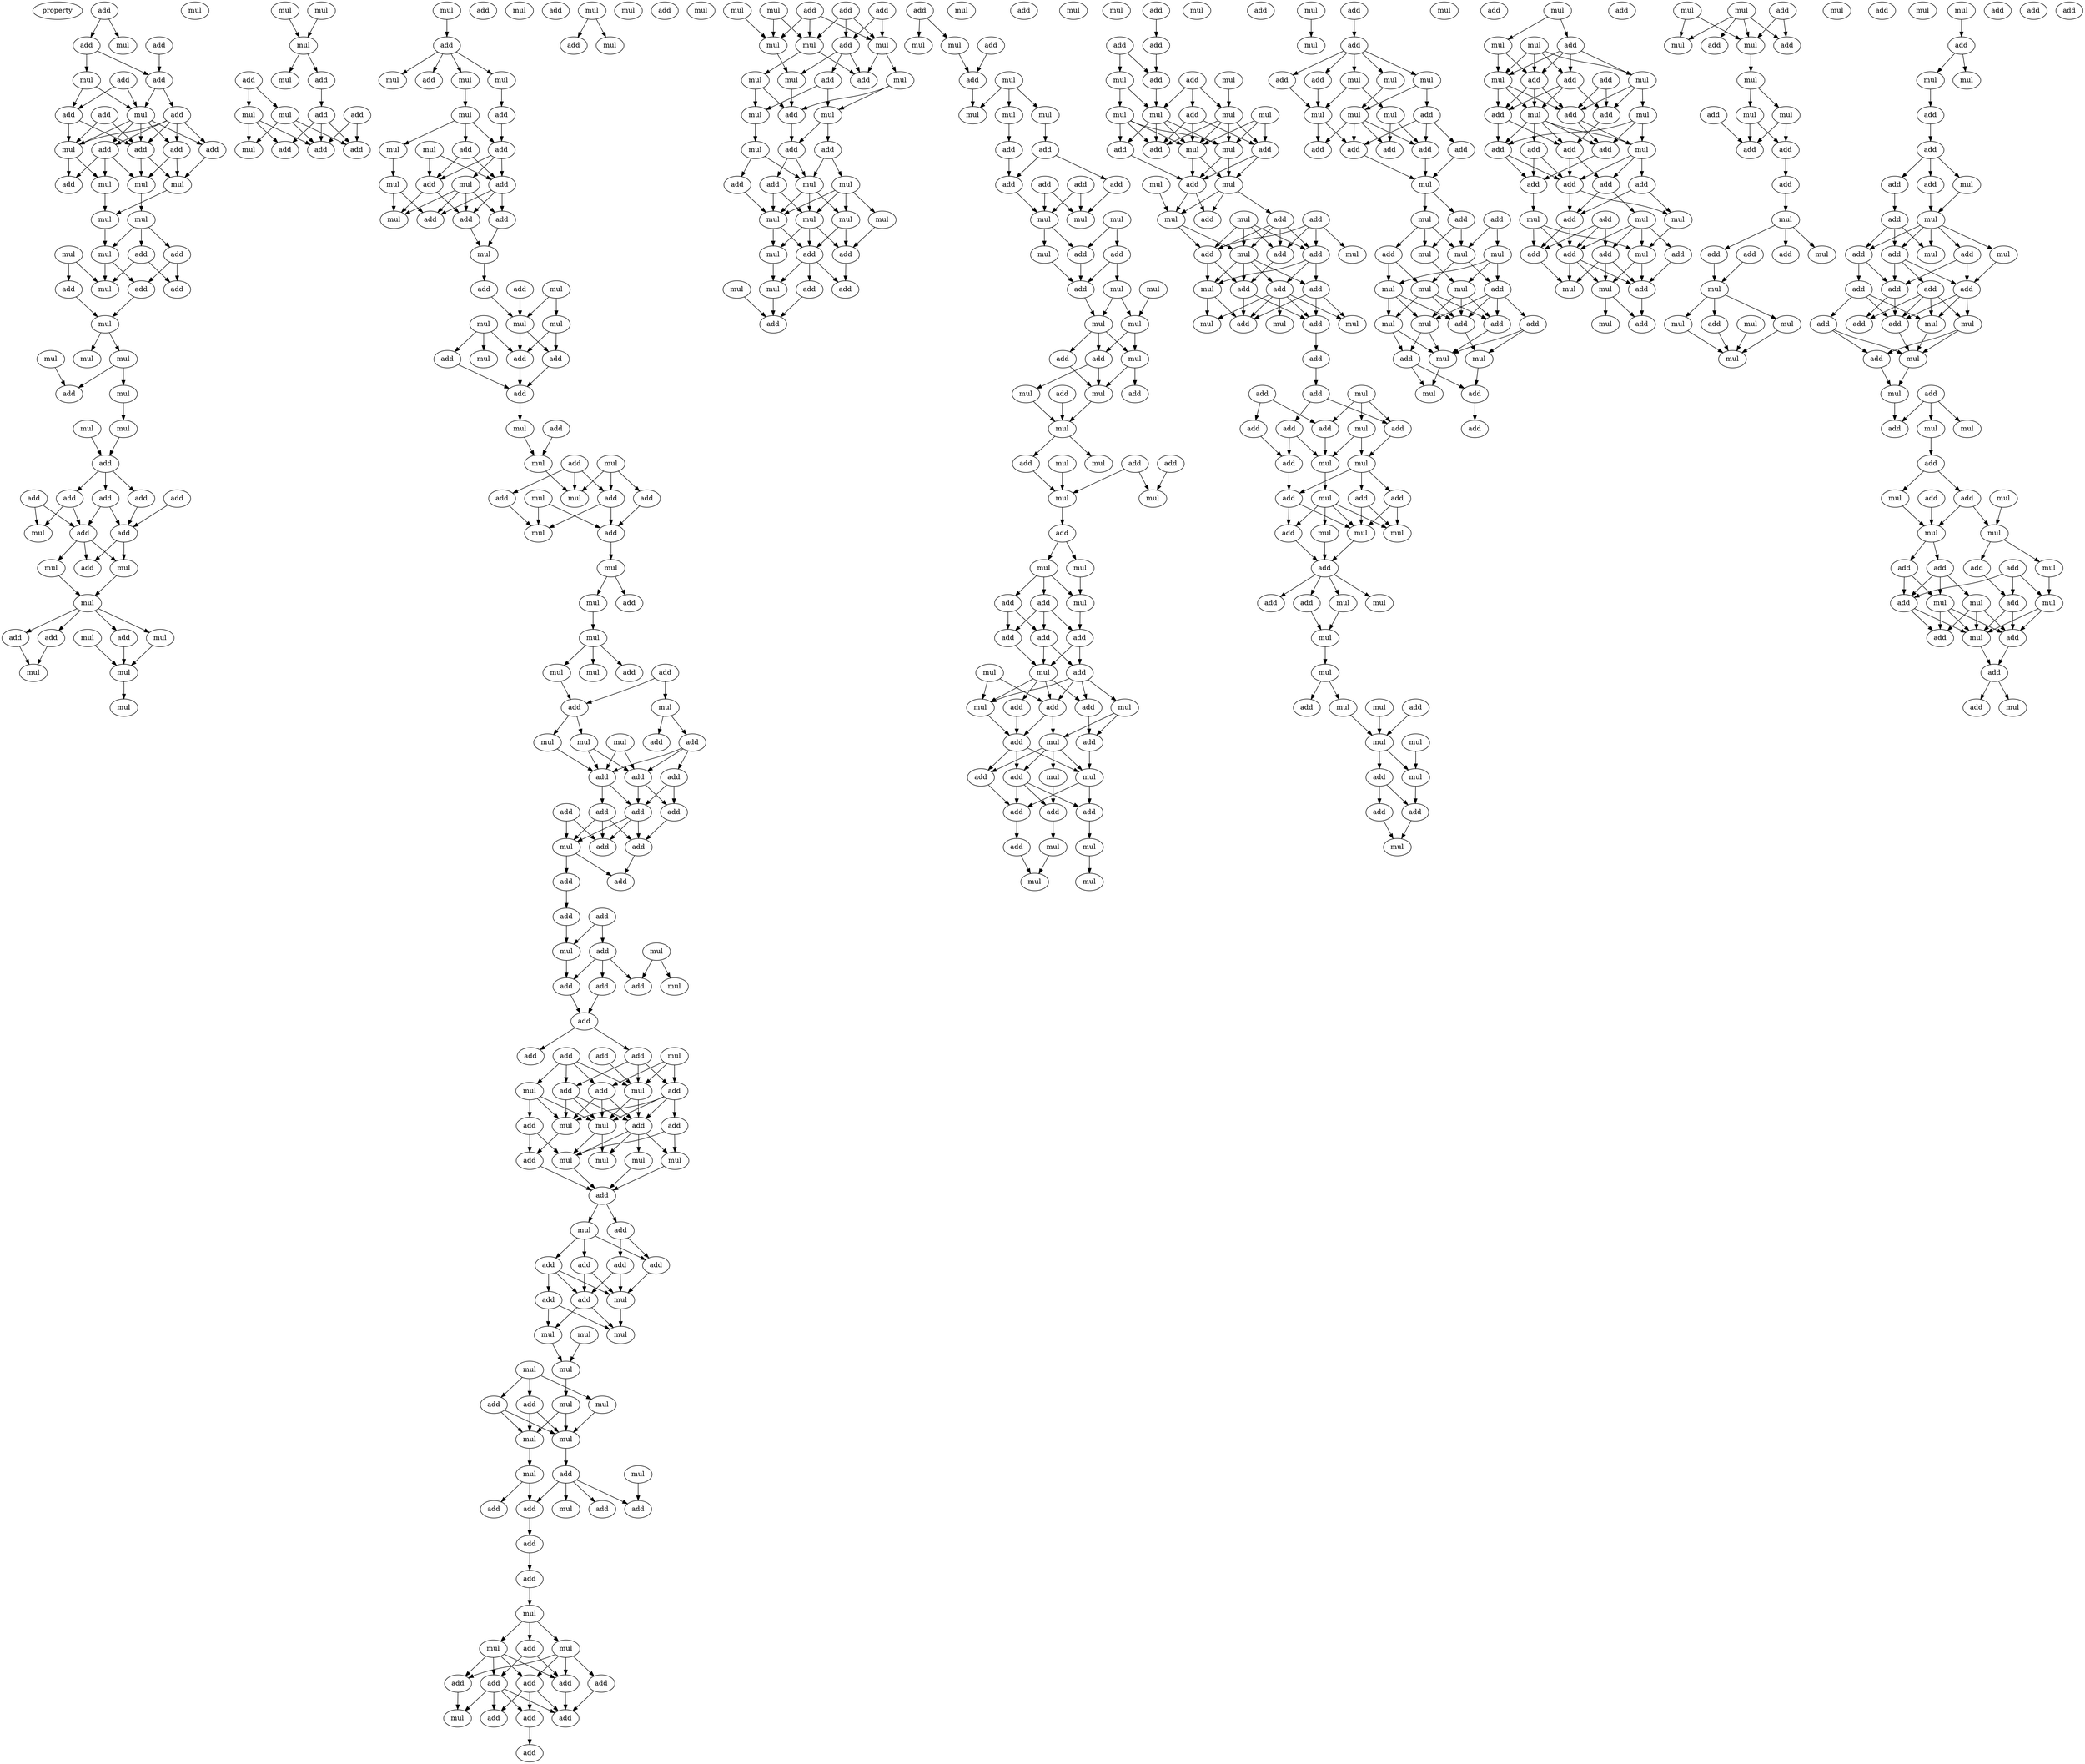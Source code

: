 digraph {
    node [fontcolor=black]
    property [mul=2,lf=1.1]
    0 [ label = add ];
    1 [ label = add ];
    2 [ label = add ];
    3 [ label = mul ];
    4 [ label = mul ];
    5 [ label = add ];
    6 [ label = add ];
    7 [ label = add ];
    8 [ label = add ];
    9 [ label = add ];
    10 [ label = mul ];
    11 [ label = mul ];
    12 [ label = add ];
    13 [ label = add ];
    14 [ label = add ];
    15 [ label = add ];
    16 [ label = mul ];
    17 [ label = add ];
    18 [ label = mul ];
    19 [ label = mul ];
    20 [ label = mul ];
    21 [ label = mul ];
    22 [ label = add ];
    23 [ label = add ];
    24 [ label = mul ];
    25 [ label = mul ];
    26 [ label = mul ];
    27 [ label = add ];
    28 [ label = add ];
    29 [ label = add ];
    30 [ label = mul ];
    31 [ label = mul ];
    32 [ label = mul ];
    33 [ label = mul ];
    34 [ label = add ];
    35 [ label = mul ];
    36 [ label = mul ];
    37 [ label = mul ];
    38 [ label = add ];
    39 [ label = add ];
    40 [ label = add ];
    41 [ label = add ];
    42 [ label = add ];
    43 [ label = add ];
    44 [ label = add ];
    45 [ label = mul ];
    46 [ label = add ];
    47 [ label = add ];
    48 [ label = mul ];
    49 [ label = mul ];
    50 [ label = mul ];
    51 [ label = add ];
    52 [ label = mul ];
    53 [ label = mul ];
    54 [ label = add ];
    55 [ label = add ];
    56 [ label = mul ];
    57 [ label = mul ];
    58 [ label = mul ];
    59 [ label = mul ];
    60 [ label = mul ];
    61 [ label = mul ];
    62 [ label = mul ];
    63 [ label = add ];
    64 [ label = add ];
    65 [ label = mul ];
    66 [ label = mul ];
    67 [ label = add ];
    68 [ label = mul ];
    69 [ label = add ];
    70 [ label = add ];
    71 [ label = mul ];
    72 [ label = add ];
    73 [ label = add ];
    74 [ label = mul ];
    75 [ label = add ];
    76 [ label = mul ];
    77 [ label = add ];
    78 [ label = mul ];
    79 [ label = mul ];
    80 [ label = mul ];
    81 [ label = add ];
    82 [ label = add ];
    83 [ label = mul ];
    84 [ label = add ];
    85 [ label = mul ];
    86 [ label = add ];
    87 [ label = add ];
    88 [ label = mul ];
    89 [ label = add ];
    90 [ label = mul ];
    91 [ label = add ];
    92 [ label = mul ];
    93 [ label = add ];
    94 [ label = add ];
    95 [ label = mul ];
    96 [ label = mul ];
    97 [ label = mul ];
    98 [ label = add ];
    99 [ label = add ];
    100 [ label = mul ];
    101 [ label = mul ];
    102 [ label = mul ];
    103 [ label = add ];
    104 [ label = add ];
    105 [ label = add ];
    106 [ label = mul ];
    107 [ label = add ];
    108 [ label = add ];
    109 [ label = add ];
    110 [ label = mul ];
    111 [ label = mul ];
    112 [ label = add ];
    113 [ label = mul ];
    114 [ label = mul ];
    115 [ label = add ];
    116 [ label = add ];
    117 [ label = add ];
    118 [ label = mul ];
    119 [ label = add ];
    120 [ label = mul ];
    121 [ label = mul ];
    122 [ label = mul ];
    123 [ label = mul ];
    124 [ label = add ];
    125 [ label = add ];
    126 [ label = mul ];
    127 [ label = mul ];
    128 [ label = mul ];
    129 [ label = mul ];
    130 [ label = add ];
    131 [ label = add ];
    132 [ label = add ];
    133 [ label = mul ];
    134 [ label = add ];
    135 [ label = mul ];
    136 [ label = add ];
    137 [ label = mul ];
    138 [ label = mul ];
    139 [ label = add ];
    140 [ label = add ];
    141 [ label = add ];
    142 [ label = add ];
    143 [ label = add ];
    144 [ label = add ];
    145 [ label = add ];
    146 [ label = mul ];
    147 [ label = add ];
    148 [ label = add ];
    149 [ label = add ];
    150 [ label = mul ];
    151 [ label = add ];
    152 [ label = add ];
    153 [ label = add ];
    154 [ label = add ];
    155 [ label = mul ];
    156 [ label = mul ];
    157 [ label = add ];
    158 [ label = add ];
    159 [ label = add ];
    160 [ label = add ];
    161 [ label = mul ];
    162 [ label = add ];
    163 [ label = mul ];
    164 [ label = add ];
    165 [ label = add ];
    166 [ label = add ];
    167 [ label = add ];
    168 [ label = mul ];
    169 [ label = add ];
    170 [ label = mul ];
    171 [ label = add ];
    172 [ label = add ];
    173 [ label = add ];
    174 [ label = add ];
    175 [ label = add ];
    176 [ label = mul ];
    177 [ label = mul ];
    178 [ label = mul ];
    179 [ label = mul ];
    180 [ label = add ];
    181 [ label = mul ];
    182 [ label = mul ];
    183 [ label = add ];
    184 [ label = mul ];
    185 [ label = add ];
    186 [ label = add ];
    187 [ label = add ];
    188 [ label = add ];
    189 [ label = add ];
    190 [ label = mul ];
    191 [ label = add ];
    192 [ label = add ];
    193 [ label = mul ];
    194 [ label = mul ];
    195 [ label = mul ];
    196 [ label = mul ];
    197 [ label = mul ];
    198 [ label = mul ];
    199 [ label = mul ];
    200 [ label = add ];
    201 [ label = add ];
    202 [ label = mul ];
    203 [ label = mul ];
    204 [ label = add ];
    205 [ label = mul ];
    206 [ label = mul ];
    207 [ label = add ];
    208 [ label = add ];
    209 [ label = add ];
    210 [ label = add ];
    211 [ label = mul ];
    212 [ label = add ];
    213 [ label = add ];
    214 [ label = mul ];
    215 [ label = mul ];
    216 [ label = mul ];
    217 [ label = add ];
    218 [ label = add ];
    219 [ label = add ];
    220 [ label = add ];
    221 [ label = add ];
    222 [ label = add ];
    223 [ label = add ];
    224 [ label = add ];
    225 [ label = mul ];
    226 [ label = add ];
    227 [ label = add ];
    228 [ label = mul ];
    229 [ label = mul ];
    230 [ label = add ];
    231 [ label = mul ];
    232 [ label = add ];
    233 [ label = add ];
    234 [ label = mul ];
    235 [ label = mul ];
    236 [ label = mul ];
    237 [ label = add ];
    238 [ label = mul ];
    239 [ label = mul ];
    240 [ label = add ];
    241 [ label = mul ];
    242 [ label = add ];
    243 [ label = mul ];
    244 [ label = add ];
    245 [ label = mul ];
    246 [ label = mul ];
    247 [ label = add ];
    248 [ label = add ];
    249 [ label = add ];
    250 [ label = mul ];
    251 [ label = add ];
    252 [ label = mul ];
    253 [ label = mul ];
    254 [ label = mul ];
    255 [ label = mul ];
    256 [ label = mul ];
    257 [ label = mul ];
    258 [ label = add ];
    259 [ label = add ];
    260 [ label = add ];
    261 [ label = mul ];
    262 [ label = add ];
    263 [ label = mul ];
    264 [ label = add ];
    265 [ label = add ];
    266 [ label = mul ];
    267 [ label = add ];
    268 [ label = mul ];
    269 [ label = add ];
    270 [ label = mul ];
    271 [ label = mul ];
    272 [ label = mul ];
    273 [ label = mul ];
    274 [ label = add ];
    275 [ label = add ];
    276 [ label = add ];
    277 [ label = add ];
    278 [ label = add ];
    279 [ label = add ];
    280 [ label = mul ];
    281 [ label = mul ];
    282 [ label = mul ];
    283 [ label = mul ];
    284 [ label = mul ];
    285 [ label = add ];
    286 [ label = add ];
    287 [ label = mul ];
    288 [ label = add ];
    289 [ label = mul ];
    290 [ label = mul ];
    291 [ label = mul ];
    292 [ label = add ];
    293 [ label = add ];
    294 [ label = mul ];
    295 [ label = add ];
    296 [ label = mul ];
    297 [ label = add ];
    298 [ label = mul ];
    299 [ label = mul ];
    300 [ label = add ];
    301 [ label = mul ];
    302 [ label = add ];
    303 [ label = add ];
    304 [ label = mul ];
    305 [ label = mul ];
    306 [ label = mul ];
    307 [ label = add ];
    308 [ label = mul ];
    309 [ label = add ];
    310 [ label = mul ];
    311 [ label = add ];
    312 [ label = mul ];
    313 [ label = add ];
    314 [ label = add ];
    315 [ label = add ];
    316 [ label = add ];
    317 [ label = mul ];
    318 [ label = mul ];
    319 [ label = add ];
    320 [ label = add ];
    321 [ label = add ];
    322 [ label = add ];
    323 [ label = mul ];
    324 [ label = mul ];
    325 [ label = add ];
    326 [ label = mul ];
    327 [ label = add ];
    328 [ label = add ];
    329 [ label = mul ];
    330 [ label = add ];
    331 [ label = mul ];
    332 [ label = add ];
    333 [ label = add ];
    334 [ label = add ];
    335 [ label = add ];
    336 [ label = mul ];
    337 [ label = mul ];
    338 [ label = mul ];
    339 [ label = mul ];
    340 [ label = mul ];
    341 [ label = mul ];
    342 [ label = add ];
    343 [ label = mul ];
    344 [ label = add ];
    345 [ label = add ];
    346 [ label = mul ];
    347 [ label = add ];
    348 [ label = mul ];
    349 [ label = add ];
    350 [ label = mul ];
    351 [ label = mul ];
    352 [ label = mul ];
    353 [ label = mul ];
    354 [ label = add ];
    355 [ label = add ];
    356 [ label = add ];
    357 [ label = mul ];
    358 [ label = mul ];
    359 [ label = add ];
    360 [ label = mul ];
    361 [ label = mul ];
    362 [ label = add ];
    363 [ label = add ];
    364 [ label = add ];
    365 [ label = mul ];
    366 [ label = add ];
    367 [ label = mul ];
    368 [ label = add ];
    369 [ label = mul ];
    370 [ label = mul ];
    371 [ label = add ];
    372 [ label = add ];
    373 [ label = mul ];
    374 [ label = add ];
    375 [ label = add ];
    376 [ label = add ];
    377 [ label = mul ];
    378 [ label = mul ];
    379 [ label = mul ];
    380 [ label = add ];
    381 [ label = add ];
    382 [ label = add ];
    383 [ label = mul ];
    384 [ label = add ];
    385 [ label = add ];
    386 [ label = add ];
    387 [ label = mul ];
    388 [ label = add ];
    389 [ label = add ];
    390 [ label = add ];
    391 [ label = mul ];
    392 [ label = add ];
    393 [ label = mul ];
    394 [ label = add ];
    395 [ label = mul ];
    396 [ label = add ];
    397 [ label = add ];
    398 [ label = mul ];
    399 [ label = add ];
    400 [ label = mul ];
    401 [ label = mul ];
    402 [ label = add ];
    403 [ label = add ];
    404 [ label = add ];
    405 [ label = mul ];
    406 [ label = mul ];
    407 [ label = add ];
    408 [ label = mul ];
    409 [ label = mul ];
    410 [ label = mul ];
    411 [ label = add ];
    412 [ label = add ];
    413 [ label = mul ];
    414 [ label = mul ];
    415 [ label = mul ];
    416 [ label = add ];
    417 [ label = mul ];
    418 [ label = add ];
    419 [ label = add ];
    420 [ label = mul ];
    421 [ label = mul ];
    422 [ label = add ];
    423 [ label = mul ];
    424 [ label = add ];
    425 [ label = mul ];
    426 [ label = add ];
    427 [ label = mul ];
    428 [ label = mul ];
    429 [ label = add ];
    430 [ label = add ];
    431 [ label = mul ];
    432 [ label = add ];
    433 [ label = mul ];
    434 [ label = mul ];
    435 [ label = mul ];
    436 [ label = add ];
    437 [ label = add ];
    438 [ label = add ];
    439 [ label = add ];
    440 [ label = add ];
    441 [ label = mul ];
    442 [ label = mul ];
    443 [ label = add ];
    444 [ label = add ];
    445 [ label = mul ];
    446 [ label = mul ];
    447 [ label = add ];
    448 [ label = mul ];
    449 [ label = add ];
    450 [ label = mul ];
    451 [ label = mul ];
    452 [ label = mul ];
    453 [ label = mul ];
    454 [ label = add ];
    455 [ label = add ];
    456 [ label = add ];
    457 [ label = mul ];
    458 [ label = mul ];
    459 [ label = add ];
    460 [ label = mul ];
    461 [ label = add ];
    462 [ label = mul ];
    463 [ label = add ];
    464 [ label = mul ];
    465 [ label = add ];
    466 [ label = mul ];
    467 [ label = mul ];
    468 [ label = add ];
    469 [ label = mul ];
    470 [ label = add ];
    471 [ label = mul ];
    472 [ label = add ];
    473 [ label = add ];
    474 [ label = mul ];
    475 [ label = mul ];
    476 [ label = add ];
    477 [ label = add ];
    478 [ label = add ];
    479 [ label = add ];
    480 [ label = add ];
    481 [ label = mul ];
    482 [ label = add ];
    483 [ label = add ];
    484 [ label = add ];
    485 [ label = add ];
    486 [ label = add ];
    487 [ label = mul ];
    488 [ label = add ];
    489 [ label = mul ];
    490 [ label = add ];
    491 [ label = mul ];
    492 [ label = mul ];
    493 [ label = add ];
    494 [ label = add ];
    495 [ label = add ];
    496 [ label = add ];
    497 [ label = add ];
    498 [ label = mul ];
    499 [ label = mul ];
    500 [ label = mul ];
    501 [ label = add ];
    502 [ label = add ];
    503 [ label = mul ];
    504 [ label = mul ];
    505 [ label = add ];
    506 [ label = add ];
    507 [ label = mul ];
    508 [ label = mul ];
    509 [ label = add ];
    510 [ label = mul ];
    511 [ label = add ];
    512 [ label = mul ];
    513 [ label = mul ];
    514 [ label = mul ];
    515 [ label = add ];
    516 [ label = add ];
    517 [ label = add ];
    518 [ label = mul ];
    519 [ label = add ];
    520 [ label = add ];
    521 [ label = add ];
    522 [ label = add ];
    523 [ label = mul ];
    524 [ label = mul ];
    525 [ label = mul ];
    526 [ label = add ];
    527 [ label = mul ];
    528 [ label = mul ];
    529 [ label = mul ];
    530 [ label = mul ];
    531 [ label = mul ];
    532 [ label = add ];
    533 [ label = add ];
    534 [ label = mul ];
    535 [ label = mul ];
    536 [ label = add ];
    537 [ label = add ];
    538 [ label = add ];
    539 [ label = mul ];
    540 [ label = add ];
    541 [ label = add ];
    542 [ label = add ];
    543 [ label = mul ];
    544 [ label = add ];
    545 [ label = mul ];
    546 [ label = add ];
    547 [ label = add ];
    548 [ label = mul ];
    549 [ label = add ];
    550 [ label = add ];
    551 [ label = add ];
    552 [ label = add ];
    553 [ label = add ];
    554 [ label = add ];
    555 [ label = mul ];
    556 [ label = add ];
    557 [ label = mul ];
    558 [ label = mul ];
    559 [ label = add ];
    560 [ label = add ];
    561 [ label = mul ];
    562 [ label = mul ];
    563 [ label = mul ];
    564 [ label = add ];
    565 [ label = add ];
    566 [ label = mul ];
    567 [ label = mul ];
    568 [ label = add ];
    569 [ label = add ];
    570 [ label = add ];
    571 [ label = mul ];
    572 [ label = mul ];
    573 [ label = add ];
    574 [ label = mul ];
    575 [ label = add ];
    576 [ label = add ];
    577 [ label = add ];
    578 [ label = mul ];
    579 [ label = add ];
    580 [ label = mul ];
    581 [ label = add ];
    582 [ label = mul ];
    583 [ label = add ];
    584 [ label = mul ];
    585 [ label = add ];
    586 [ label = add ];
    587 [ label = add ];
    588 [ label = mul ];
    0 -> 1 [ name = 0 ];
    0 -> 3 [ name = 1 ];
    1 -> 4 [ name = 2 ];
    1 -> 5 [ name = 3 ];
    2 -> 5 [ name = 4 ];
    4 -> 7 [ name = 5 ];
    4 -> 10 [ name = 6 ];
    5 -> 9 [ name = 7 ];
    5 -> 10 [ name = 8 ];
    6 -> 7 [ name = 9 ];
    6 -> 10 [ name = 10 ];
    7 -> 11 [ name = 11 ];
    7 -> 14 [ name = 12 ];
    8 -> 11 [ name = 13 ];
    8 -> 14 [ name = 14 ];
    9 -> 11 [ name = 15 ];
    9 -> 12 [ name = 16 ];
    9 -> 13 [ name = 17 ];
    9 -> 14 [ name = 18 ];
    9 -> 15 [ name = 19 ];
    10 -> 11 [ name = 20 ];
    10 -> 12 [ name = 21 ];
    10 -> 13 [ name = 22 ];
    10 -> 14 [ name = 23 ];
    10 -> 15 [ name = 24 ];
    11 -> 16 [ name = 25 ];
    11 -> 17 [ name = 26 ];
    12 -> 18 [ name = 27 ];
    12 -> 19 [ name = 28 ];
    13 -> 16 [ name = 29 ];
    13 -> 17 [ name = 30 ];
    13 -> 18 [ name = 31 ];
    14 -> 18 [ name = 32 ];
    14 -> 19 [ name = 33 ];
    15 -> 19 [ name = 34 ];
    16 -> 21 [ name = 35 ];
    18 -> 20 [ name = 36 ];
    19 -> 21 [ name = 37 ];
    20 -> 22 [ name = 38 ];
    20 -> 23 [ name = 39 ];
    20 -> 24 [ name = 40 ];
    21 -> 24 [ name = 41 ];
    22 -> 28 [ name = 42 ];
    22 -> 29 [ name = 43 ];
    23 -> 26 [ name = 44 ];
    23 -> 29 [ name = 45 ];
    24 -> 26 [ name = 46 ];
    24 -> 28 [ name = 47 ];
    25 -> 26 [ name = 48 ];
    25 -> 27 [ name = 49 ];
    27 -> 30 [ name = 50 ];
    28 -> 30 [ name = 51 ];
    30 -> 31 [ name = 52 ];
    30 -> 32 [ name = 53 ];
    31 -> 34 [ name = 54 ];
    31 -> 35 [ name = 55 ];
    33 -> 34 [ name = 56 ];
    35 -> 37 [ name = 57 ];
    36 -> 38 [ name = 58 ];
    37 -> 38 [ name = 59 ];
    38 -> 39 [ name = 60 ];
    38 -> 40 [ name = 61 ];
    38 -> 42 [ name = 62 ];
    39 -> 44 [ name = 63 ];
    39 -> 46 [ name = 64 ];
    40 -> 44 [ name = 65 ];
    40 -> 45 [ name = 66 ];
    41 -> 46 [ name = 67 ];
    42 -> 46 [ name = 68 ];
    43 -> 44 [ name = 69 ];
    43 -> 45 [ name = 70 ];
    44 -> 47 [ name = 71 ];
    44 -> 48 [ name = 72 ];
    44 -> 49 [ name = 73 ];
    46 -> 47 [ name = 74 ];
    46 -> 48 [ name = 75 ];
    48 -> 50 [ name = 76 ];
    49 -> 50 [ name = 77 ];
    50 -> 51 [ name = 78 ];
    50 -> 52 [ name = 79 ];
    50 -> 54 [ name = 80 ];
    50 -> 55 [ name = 81 ];
    51 -> 56 [ name = 82 ];
    52 -> 57 [ name = 83 ];
    53 -> 57 [ name = 84 ];
    54 -> 57 [ name = 85 ];
    55 -> 56 [ name = 86 ];
    57 -> 59 [ name = 87 ];
    60 -> 62 [ name = 88 ];
    61 -> 62 [ name = 89 ];
    62 -> 64 [ name = 90 ];
    62 -> 65 [ name = 91 ];
    63 -> 66 [ name = 92 ];
    63 -> 68 [ name = 93 ];
    64 -> 69 [ name = 94 ];
    66 -> 70 [ name = 95 ];
    66 -> 71 [ name = 96 ];
    66 -> 73 [ name = 97 ];
    67 -> 70 [ name = 98 ];
    67 -> 73 [ name = 99 ];
    68 -> 71 [ name = 100 ];
    68 -> 72 [ name = 101 ];
    68 -> 73 [ name = 102 ];
    69 -> 70 [ name = 103 ];
    69 -> 72 [ name = 104 ];
    69 -> 73 [ name = 105 ];
    74 -> 75 [ name = 106 ];
    75 -> 76 [ name = 107 ];
    75 -> 77 [ name = 108 ];
    75 -> 78 [ name = 109 ];
    75 -> 79 [ name = 110 ];
    78 -> 80 [ name = 111 ];
    79 -> 81 [ name = 112 ];
    80 -> 84 [ name = 113 ];
    80 -> 85 [ name = 114 ];
    80 -> 86 [ name = 115 ];
    81 -> 86 [ name = 116 ];
    83 -> 87 [ name = 117 ];
    83 -> 89 [ name = 118 ];
    84 -> 87 [ name = 119 ];
    84 -> 89 [ name = 120 ];
    85 -> 88 [ name = 121 ];
    86 -> 87 [ name = 122 ];
    86 -> 89 [ name = 123 ];
    86 -> 90 [ name = 124 ];
    87 -> 91 [ name = 125 ];
    87 -> 92 [ name = 126 ];
    88 -> 92 [ name = 127 ];
    88 -> 93 [ name = 128 ];
    89 -> 91 [ name = 129 ];
    89 -> 93 [ name = 130 ];
    89 -> 94 [ name = 131 ];
    90 -> 91 [ name = 132 ];
    90 -> 92 [ name = 133 ];
    90 -> 93 [ name = 134 ];
    90 -> 94 [ name = 135 ];
    91 -> 96 [ name = 136 ];
    94 -> 96 [ name = 137 ];
    96 -> 99 [ name = 138 ];
    97 -> 100 [ name = 139 ];
    97 -> 102 [ name = 140 ];
    98 -> 100 [ name = 141 ];
    99 -> 100 [ name = 142 ];
    100 -> 103 [ name = 143 ];
    100 -> 105 [ name = 144 ];
    101 -> 105 [ name = 145 ];
    101 -> 106 [ name = 146 ];
    101 -> 107 [ name = 147 ];
    102 -> 103 [ name = 148 ];
    102 -> 105 [ name = 149 ];
    103 -> 108 [ name = 150 ];
    105 -> 108 [ name = 151 ];
    107 -> 108 [ name = 152 ];
    108 -> 110 [ name = 153 ];
    109 -> 111 [ name = 154 ];
    110 -> 111 [ name = 155 ];
    111 -> 118 [ name = 156 ];
    112 -> 115 [ name = 157 ];
    112 -> 117 [ name = 158 ];
    112 -> 118 [ name = 159 ];
    113 -> 115 [ name = 160 ];
    113 -> 116 [ name = 161 ];
    113 -> 118 [ name = 162 ];
    114 -> 119 [ name = 163 ];
    114 -> 120 [ name = 164 ];
    115 -> 119 [ name = 165 ];
    115 -> 120 [ name = 166 ];
    116 -> 119 [ name = 167 ];
    117 -> 120 [ name = 168 ];
    119 -> 122 [ name = 169 ];
    121 -> 125 [ name = 170 ];
    121 -> 126 [ name = 171 ];
    122 -> 123 [ name = 172 ];
    122 -> 124 [ name = 173 ];
    123 -> 127 [ name = 174 ];
    127 -> 128 [ name = 175 ];
    127 -> 129 [ name = 176 ];
    127 -> 130 [ name = 177 ];
    128 -> 132 [ name = 178 ];
    131 -> 132 [ name = 179 ];
    131 -> 133 [ name = 180 ];
    132 -> 135 [ name = 181 ];
    132 -> 138 [ name = 182 ];
    133 -> 134 [ name = 183 ];
    133 -> 136 [ name = 184 ];
    135 -> 139 [ name = 185 ];
    136 -> 139 [ name = 186 ];
    136 -> 140 [ name = 187 ];
    136 -> 141 [ name = 188 ];
    137 -> 139 [ name = 189 ];
    137 -> 141 [ name = 190 ];
    138 -> 139 [ name = 191 ];
    138 -> 141 [ name = 192 ];
    139 -> 142 [ name = 193 ];
    139 -> 143 [ name = 194 ];
    140 -> 143 [ name = 195 ];
    140 -> 145 [ name = 196 ];
    141 -> 143 [ name = 197 ];
    141 -> 145 [ name = 198 ];
    142 -> 146 [ name = 199 ];
    142 -> 147 [ name = 200 ];
    142 -> 148 [ name = 201 ];
    143 -> 146 [ name = 202 ];
    143 -> 147 [ name = 203 ];
    143 -> 148 [ name = 204 ];
    144 -> 146 [ name = 205 ];
    144 -> 148 [ name = 206 ];
    145 -> 147 [ name = 207 ];
    146 -> 149 [ name = 208 ];
    146 -> 151 [ name = 209 ];
    147 -> 151 [ name = 210 ];
    149 -> 152 [ name = 211 ];
    152 -> 155 [ name = 212 ];
    153 -> 154 [ name = 213 ];
    153 -> 155 [ name = 214 ];
    154 -> 158 [ name = 215 ];
    154 -> 159 [ name = 216 ];
    154 -> 160 [ name = 217 ];
    155 -> 160 [ name = 218 ];
    156 -> 159 [ name = 219 ];
    156 -> 161 [ name = 220 ];
    158 -> 162 [ name = 221 ];
    160 -> 162 [ name = 222 ];
    162 -> 165 [ name = 223 ];
    162 -> 166 [ name = 224 ];
    163 -> 168 [ name = 225 ];
    163 -> 169 [ name = 226 ];
    163 -> 171 [ name = 227 ];
    164 -> 168 [ name = 228 ];
    164 -> 170 [ name = 229 ];
    164 -> 171 [ name = 230 ];
    164 -> 172 [ name = 231 ];
    165 -> 168 [ name = 232 ];
    165 -> 169 [ name = 233 ];
    165 -> 172 [ name = 234 ];
    167 -> 168 [ name = 235 ];
    168 -> 175 [ name = 236 ];
    168 -> 176 [ name = 237 ];
    169 -> 174 [ name = 238 ];
    169 -> 175 [ name = 239 ];
    169 -> 176 [ name = 240 ];
    169 -> 177 [ name = 241 ];
    170 -> 173 [ name = 242 ];
    170 -> 176 [ name = 243 ];
    170 -> 177 [ name = 244 ];
    171 -> 175 [ name = 245 ];
    171 -> 176 [ name = 246 ];
    171 -> 177 [ name = 247 ];
    172 -> 175 [ name = 248 ];
    172 -> 176 [ name = 249 ];
    172 -> 177 [ name = 250 ];
    173 -> 180 [ name = 251 ];
    173 -> 182 [ name = 252 ];
    174 -> 179 [ name = 253 ];
    174 -> 182 [ name = 254 ];
    175 -> 178 [ name = 255 ];
    175 -> 179 [ name = 256 ];
    175 -> 181 [ name = 257 ];
    175 -> 182 [ name = 258 ];
    176 -> 178 [ name = 259 ];
    176 -> 182 [ name = 260 ];
    177 -> 180 [ name = 261 ];
    179 -> 183 [ name = 262 ];
    180 -> 183 [ name = 263 ];
    181 -> 183 [ name = 264 ];
    182 -> 183 [ name = 265 ];
    183 -> 184 [ name = 266 ];
    183 -> 185 [ name = 267 ];
    184 -> 187 [ name = 268 ];
    184 -> 188 [ name = 269 ];
    184 -> 189 [ name = 270 ];
    185 -> 186 [ name = 271 ];
    185 -> 187 [ name = 272 ];
    186 -> 190 [ name = 273 ];
    186 -> 192 [ name = 274 ];
    187 -> 190 [ name = 275 ];
    188 -> 190 [ name = 276 ];
    188 -> 191 [ name = 277 ];
    188 -> 192 [ name = 278 ];
    189 -> 190 [ name = 279 ];
    189 -> 192 [ name = 280 ];
    190 -> 193 [ name = 281 ];
    191 -> 193 [ name = 282 ];
    191 -> 194 [ name = 283 ];
    192 -> 193 [ name = 284 ];
    192 -> 194 [ name = 285 ];
    194 -> 197 [ name = 286 ];
    195 -> 197 [ name = 287 ];
    196 -> 198 [ name = 288 ];
    196 -> 200 [ name = 289 ];
    196 -> 201 [ name = 290 ];
    197 -> 199 [ name = 291 ];
    198 -> 203 [ name = 292 ];
    199 -> 202 [ name = 293 ];
    199 -> 203 [ name = 294 ];
    200 -> 202 [ name = 295 ];
    200 -> 203 [ name = 296 ];
    201 -> 202 [ name = 297 ];
    201 -> 203 [ name = 298 ];
    202 -> 206 [ name = 299 ];
    203 -> 204 [ name = 300 ];
    204 -> 208 [ name = 301 ];
    204 -> 209 [ name = 302 ];
    204 -> 210 [ name = 303 ];
    204 -> 211 [ name = 304 ];
    205 -> 210 [ name = 305 ];
    206 -> 207 [ name = 306 ];
    206 -> 209 [ name = 307 ];
    209 -> 212 [ name = 308 ];
    212 -> 213 [ name = 309 ];
    213 -> 214 [ name = 310 ];
    214 -> 215 [ name = 311 ];
    214 -> 216 [ name = 312 ];
    214 -> 217 [ name = 313 ];
    215 -> 218 [ name = 314 ];
    215 -> 219 [ name = 315 ];
    215 -> 220 [ name = 316 ];
    215 -> 221 [ name = 317 ];
    216 -> 218 [ name = 318 ];
    216 -> 219 [ name = 319 ];
    216 -> 220 [ name = 320 ];
    216 -> 222 [ name = 321 ];
    217 -> 220 [ name = 322 ];
    217 -> 221 [ name = 323 ];
    218 -> 225 [ name = 324 ];
    219 -> 223 [ name = 325 ];
    219 -> 224 [ name = 326 ];
    219 -> 226 [ name = 327 ];
    220 -> 226 [ name = 328 ];
    221 -> 223 [ name = 329 ];
    221 -> 224 [ name = 330 ];
    221 -> 225 [ name = 331 ];
    221 -> 226 [ name = 332 ];
    222 -> 226 [ name = 333 ];
    223 -> 227 [ name = 334 ];
    229 -> 234 [ name = 335 ];
    229 -> 236 [ name = 336 ];
    230 -> 234 [ name = 337 ];
    230 -> 235 [ name = 338 ];
    230 -> 236 [ name = 339 ];
    231 -> 234 [ name = 340 ];
    232 -> 235 [ name = 341 ];
    232 -> 237 [ name = 342 ];
    233 -> 235 [ name = 343 ];
    233 -> 236 [ name = 344 ];
    233 -> 237 [ name = 345 ];
    234 -> 239 [ name = 346 ];
    235 -> 241 [ name = 347 ];
    235 -> 242 [ name = 348 ];
    236 -> 238 [ name = 349 ];
    236 -> 242 [ name = 350 ];
    237 -> 239 [ name = 351 ];
    237 -> 240 [ name = 352 ];
    237 -> 242 [ name = 353 ];
    238 -> 244 [ name = 354 ];
    238 -> 245 [ name = 355 ];
    239 -> 244 [ name = 356 ];
    240 -> 243 [ name = 357 ];
    240 -> 245 [ name = 358 ];
    241 -> 243 [ name = 359 ];
    241 -> 244 [ name = 360 ];
    243 -> 247 [ name = 361 ];
    243 -> 248 [ name = 362 ];
    244 -> 248 [ name = 363 ];
    245 -> 246 [ name = 364 ];
    246 -> 249 [ name = 365 ];
    246 -> 250 [ name = 366 ];
    247 -> 250 [ name = 367 ];
    247 -> 252 [ name = 368 ];
    248 -> 250 [ name = 369 ];
    248 -> 251 [ name = 370 ];
    249 -> 253 [ name = 371 ];
    250 -> 253 [ name = 372 ];
    250 -> 254 [ name = 373 ];
    250 -> 256 [ name = 374 ];
    251 -> 253 [ name = 375 ];
    251 -> 254 [ name = 376 ];
    252 -> 253 [ name = 377 ];
    252 -> 254 [ name = 378 ];
    252 -> 255 [ name = 379 ];
    252 -> 256 [ name = 380 ];
    253 -> 257 [ name = 381 ];
    253 -> 259 [ name = 382 ];
    254 -> 257 [ name = 383 ];
    254 -> 258 [ name = 384 ];
    254 -> 259 [ name = 385 ];
    255 -> 258 [ name = 386 ];
    256 -> 258 [ name = 387 ];
    256 -> 259 [ name = 388 ];
    257 -> 263 [ name = 389 ];
    258 -> 260 [ name = 390 ];
    259 -> 260 [ name = 391 ];
    259 -> 262 [ name = 392 ];
    259 -> 263 [ name = 393 ];
    261 -> 264 [ name = 394 ];
    262 -> 264 [ name = 395 ];
    263 -> 264 [ name = 396 ];
    265 -> 266 [ name = 397 ];
    265 -> 268 [ name = 398 ];
    267 -> 269 [ name = 399 ];
    268 -> 269 [ name = 400 ];
    269 -> 272 [ name = 401 ];
    270 -> 271 [ name = 402 ];
    270 -> 272 [ name = 403 ];
    270 -> 273 [ name = 404 ];
    271 -> 275 [ name = 405 ];
    273 -> 274 [ name = 406 ];
    274 -> 277 [ name = 407 ];
    274 -> 278 [ name = 408 ];
    275 -> 278 [ name = 409 ];
    276 -> 280 [ name = 410 ];
    276 -> 282 [ name = 411 ];
    277 -> 280 [ name = 412 ];
    278 -> 282 [ name = 413 ];
    279 -> 280 [ name = 414 ];
    279 -> 282 [ name = 415 ];
    281 -> 285 [ name = 416 ];
    281 -> 286 [ name = 417 ];
    282 -> 284 [ name = 418 ];
    282 -> 285 [ name = 419 ];
    284 -> 288 [ name = 420 ];
    285 -> 288 [ name = 421 ];
    286 -> 288 [ name = 422 ];
    286 -> 289 [ name = 423 ];
    287 -> 291 [ name = 424 ];
    288 -> 290 [ name = 425 ];
    289 -> 290 [ name = 426 ];
    289 -> 291 [ name = 427 ];
    290 -> 292 [ name = 428 ];
    290 -> 293 [ name = 429 ];
    290 -> 294 [ name = 430 ];
    291 -> 293 [ name = 431 ];
    291 -> 294 [ name = 432 ];
    292 -> 298 [ name = 433 ];
    293 -> 296 [ name = 434 ];
    293 -> 298 [ name = 435 ];
    294 -> 295 [ name = 436 ];
    294 -> 298 [ name = 437 ];
    296 -> 299 [ name = 438 ];
    297 -> 299 [ name = 439 ];
    298 -> 299 [ name = 440 ];
    299 -> 303 [ name = 441 ];
    299 -> 304 [ name = 442 ];
    300 -> 306 [ name = 443 ];
    301 -> 305 [ name = 444 ];
    302 -> 305 [ name = 445 ];
    302 -> 306 [ name = 446 ];
    303 -> 305 [ name = 447 ];
    305 -> 307 [ name = 448 ];
    307 -> 308 [ name = 449 ];
    307 -> 310 [ name = 450 ];
    308 -> 312 [ name = 451 ];
    310 -> 311 [ name = 452 ];
    310 -> 312 [ name = 453 ];
    310 -> 313 [ name = 454 ];
    311 -> 314 [ name = 455 ];
    311 -> 315 [ name = 456 ];
    311 -> 316 [ name = 457 ];
    312 -> 316 [ name = 458 ];
    313 -> 314 [ name = 459 ];
    313 -> 315 [ name = 460 ];
    314 -> 317 [ name = 461 ];
    314 -> 319 [ name = 462 ];
    315 -> 317 [ name = 463 ];
    316 -> 317 [ name = 464 ];
    316 -> 319 [ name = 465 ];
    317 -> 320 [ name = 466 ];
    317 -> 321 [ name = 467 ];
    317 -> 322 [ name = 468 ];
    317 -> 323 [ name = 469 ];
    318 -> 322 [ name = 470 ];
    318 -> 323 [ name = 471 ];
    319 -> 320 [ name = 472 ];
    319 -> 322 [ name = 473 ];
    319 -> 323 [ name = 474 ];
    319 -> 324 [ name = 475 ];
    320 -> 327 [ name = 476 ];
    321 -> 325 [ name = 477 ];
    322 -> 325 [ name = 478 ];
    322 -> 326 [ name = 479 ];
    323 -> 325 [ name = 480 ];
    324 -> 326 [ name = 481 ];
    324 -> 327 [ name = 482 ];
    325 -> 328 [ name = 483 ];
    325 -> 329 [ name = 484 ];
    325 -> 330 [ name = 485 ];
    326 -> 328 [ name = 486 ];
    326 -> 329 [ name = 487 ];
    326 -> 330 [ name = 488 ];
    326 -> 331 [ name = 489 ];
    327 -> 329 [ name = 490 ];
    328 -> 332 [ name = 491 ];
    328 -> 333 [ name = 492 ];
    328 -> 334 [ name = 493 ];
    329 -> 332 [ name = 494 ];
    329 -> 334 [ name = 495 ];
    330 -> 334 [ name = 496 ];
    331 -> 333 [ name = 497 ];
    332 -> 336 [ name = 498 ];
    333 -> 337 [ name = 499 ];
    334 -> 335 [ name = 500 ];
    335 -> 340 [ name = 501 ];
    336 -> 339 [ name = 502 ];
    337 -> 340 [ name = 503 ];
    342 -> 344 [ name = 504 ];
    344 -> 349 [ name = 505 ];
    345 -> 348 [ name = 506 ];
    345 -> 349 [ name = 507 ];
    346 -> 352 [ name = 508 ];
    347 -> 352 [ name = 509 ];
    347 -> 353 [ name = 510 ];
    347 -> 354 [ name = 511 ];
    348 -> 350 [ name = 512 ];
    348 -> 353 [ name = 513 ];
    349 -> 353 [ name = 514 ];
    350 -> 355 [ name = 515 ];
    350 -> 356 [ name = 516 ];
    350 -> 357 [ name = 517 ];
    350 -> 358 [ name = 518 ];
    351 -> 357 [ name = 519 ];
    351 -> 358 [ name = 520 ];
    351 -> 359 [ name = 521 ];
    352 -> 355 [ name = 522 ];
    352 -> 357 [ name = 523 ];
    352 -> 358 [ name = 524 ];
    352 -> 359 [ name = 525 ];
    353 -> 355 [ name = 526 ];
    353 -> 356 [ name = 527 ];
    353 -> 357 [ name = 528 ];
    353 -> 358 [ name = 529 ];
    354 -> 355 [ name = 530 ];
    354 -> 358 [ name = 531 ];
    354 -> 359 [ name = 532 ];
    356 -> 362 [ name = 533 ];
    357 -> 361 [ name = 534 ];
    357 -> 362 [ name = 535 ];
    358 -> 361 [ name = 536 ];
    358 -> 362 [ name = 537 ];
    359 -> 361 [ name = 538 ];
    359 -> 362 [ name = 539 ];
    360 -> 365 [ name = 540 ];
    361 -> 363 [ name = 541 ];
    361 -> 365 [ name = 542 ];
    361 -> 366 [ name = 543 ];
    362 -> 363 [ name = 544 ];
    362 -> 365 [ name = 545 ];
    364 -> 368 [ name = 546 ];
    364 -> 369 [ name = 547 ];
    364 -> 371 [ name = 548 ];
    364 -> 372 [ name = 549 ];
    365 -> 370 [ name = 550 ];
    365 -> 372 [ name = 551 ];
    366 -> 368 [ name = 552 ];
    366 -> 370 [ name = 553 ];
    366 -> 371 [ name = 554 ];
    366 -> 372 [ name = 555 ];
    367 -> 368 [ name = 556 ];
    367 -> 370 [ name = 557 ];
    367 -> 371 [ name = 558 ];
    367 -> 372 [ name = 559 ];
    368 -> 376 [ name = 560 ];
    370 -> 373 [ name = 561 ];
    370 -> 374 [ name = 562 ];
    370 -> 375 [ name = 563 ];
    370 -> 376 [ name = 564 ];
    371 -> 373 [ name = 565 ];
    371 -> 374 [ name = 566 ];
    371 -> 375 [ name = 567 ];
    372 -> 373 [ name = 568 ];
    372 -> 376 [ name = 569 ];
    373 -> 377 [ name = 570 ];
    373 -> 381 [ name = 571 ];
    374 -> 377 [ name = 572 ];
    374 -> 378 [ name = 573 ];
    374 -> 379 [ name = 574 ];
    374 -> 380 [ name = 575 ];
    374 -> 381 [ name = 576 ];
    375 -> 378 [ name = 577 ];
    375 -> 380 [ name = 578 ];
    375 -> 381 [ name = 579 ];
    376 -> 380 [ name = 580 ];
    376 -> 381 [ name = 581 ];
    380 -> 382 [ name = 582 ];
    382 -> 385 [ name = 583 ];
    383 -> 387 [ name = 584 ];
    383 -> 388 [ name = 585 ];
    383 -> 389 [ name = 586 ];
    384 -> 386 [ name = 587 ];
    384 -> 389 [ name = 588 ];
    385 -> 388 [ name = 589 ];
    385 -> 390 [ name = 590 ];
    386 -> 392 [ name = 591 ];
    387 -> 391 [ name = 592 ];
    387 -> 393 [ name = 593 ];
    388 -> 391 [ name = 594 ];
    389 -> 393 [ name = 595 ];
    390 -> 392 [ name = 596 ];
    390 -> 393 [ name = 597 ];
    391 -> 394 [ name = 598 ];
    391 -> 396 [ name = 599 ];
    391 -> 397 [ name = 600 ];
    392 -> 397 [ name = 601 ];
    393 -> 395 [ name = 602 ];
    394 -> 400 [ name = 603 ];
    394 -> 401 [ name = 604 ];
    395 -> 398 [ name = 605 ];
    395 -> 399 [ name = 606 ];
    395 -> 400 [ name = 607 ];
    395 -> 401 [ name = 608 ];
    396 -> 400 [ name = 609 ];
    396 -> 401 [ name = 610 ];
    397 -> 399 [ name = 611 ];
    397 -> 400 [ name = 612 ];
    398 -> 402 [ name = 613 ];
    399 -> 402 [ name = 614 ];
    400 -> 402 [ name = 615 ];
    402 -> 403 [ name = 616 ];
    402 -> 404 [ name = 617 ];
    402 -> 405 [ name = 618 ];
    402 -> 406 [ name = 619 ];
    404 -> 408 [ name = 620 ];
    405 -> 408 [ name = 621 ];
    408 -> 409 [ name = 622 ];
    409 -> 411 [ name = 623 ];
    409 -> 413 [ name = 624 ];
    410 -> 414 [ name = 625 ];
    412 -> 414 [ name = 626 ];
    413 -> 414 [ name = 627 ];
    414 -> 416 [ name = 628 ];
    414 -> 417 [ name = 629 ];
    415 -> 417 [ name = 630 ];
    416 -> 418 [ name = 631 ];
    416 -> 419 [ name = 632 ];
    417 -> 419 [ name = 633 ];
    418 -> 420 [ name = 634 ];
    419 -> 420 [ name = 635 ];
    421 -> 423 [ name = 636 ];
    422 -> 424 [ name = 637 ];
    424 -> 427 [ name = 638 ];
    424 -> 428 [ name = 639 ];
    424 -> 429 [ name = 640 ];
    424 -> 430 [ name = 641 ];
    424 -> 431 [ name = 642 ];
    427 -> 433 [ name = 643 ];
    427 -> 434 [ name = 644 ];
    428 -> 435 [ name = 645 ];
    429 -> 434 [ name = 646 ];
    430 -> 434 [ name = 647 ];
    431 -> 432 [ name = 648 ];
    431 -> 435 [ name = 649 ];
    432 -> 437 [ name = 650 ];
    432 -> 438 [ name = 651 ];
    432 -> 440 [ name = 652 ];
    433 -> 438 [ name = 653 ];
    433 -> 439 [ name = 654 ];
    434 -> 436 [ name = 655 ];
    434 -> 440 [ name = 656 ];
    435 -> 436 [ name = 657 ];
    435 -> 438 [ name = 658 ];
    435 -> 439 [ name = 659 ];
    435 -> 440 [ name = 660 ];
    437 -> 441 [ name = 661 ];
    438 -> 441 [ name = 662 ];
    440 -> 441 [ name = 663 ];
    441 -> 442 [ name = 664 ];
    441 -> 443 [ name = 665 ];
    442 -> 445 [ name = 666 ];
    442 -> 446 [ name = 667 ];
    442 -> 447 [ name = 668 ];
    443 -> 445 [ name = 669 ];
    443 -> 446 [ name = 670 ];
    444 -> 445 [ name = 671 ];
    444 -> 448 [ name = 672 ];
    445 -> 449 [ name = 673 ];
    445 -> 451 [ name = 674 ];
    446 -> 450 [ name = 675 ];
    447 -> 451 [ name = 676 ];
    447 -> 452 [ name = 677 ];
    448 -> 449 [ name = 678 ];
    448 -> 450 [ name = 679 ];
    448 -> 452 [ name = 680 ];
    449 -> 454 [ name = 681 ];
    449 -> 455 [ name = 682 ];
    449 -> 456 [ name = 683 ];
    449 -> 457 [ name = 684 ];
    450 -> 455 [ name = 685 ];
    450 -> 456 [ name = 686 ];
    450 -> 457 [ name = 687 ];
    451 -> 453 [ name = 688 ];
    451 -> 455 [ name = 689 ];
    451 -> 456 [ name = 690 ];
    452 -> 453 [ name = 691 ];
    452 -> 456 [ name = 692 ];
    452 -> 457 [ name = 693 ];
    453 -> 458 [ name = 694 ];
    453 -> 459 [ name = 695 ];
    454 -> 458 [ name = 696 ];
    454 -> 460 [ name = 697 ];
    455 -> 458 [ name = 698 ];
    456 -> 460 [ name = 699 ];
    457 -> 458 [ name = 700 ];
    457 -> 459 [ name = 701 ];
    458 -> 462 [ name = 702 ];
    459 -> 461 [ name = 703 ];
    459 -> 462 [ name = 704 ];
    460 -> 461 [ name = 705 ];
    461 -> 463 [ name = 706 ];
    464 -> 465 [ name = 707 ];
    464 -> 467 [ name = 708 ];
    465 -> 468 [ name = 709 ];
    465 -> 469 [ name = 710 ];
    465 -> 470 [ name = 711 ];
    465 -> 471 [ name = 712 ];
    466 -> 468 [ name = 713 ];
    466 -> 469 [ name = 714 ];
    466 -> 470 [ name = 715 ];
    466 -> 471 [ name = 716 ];
    467 -> 468 [ name = 717 ];
    467 -> 471 [ name = 718 ];
    468 -> 473 [ name = 719 ];
    468 -> 474 [ name = 720 ];
    468 -> 476 [ name = 721 ];
    469 -> 475 [ name = 722 ];
    469 -> 476 [ name = 723 ];
    469 -> 477 [ name = 724 ];
    470 -> 473 [ name = 725 ];
    470 -> 474 [ name = 726 ];
    470 -> 477 [ name = 727 ];
    471 -> 473 [ name = 728 ];
    471 -> 474 [ name = 729 ];
    471 -> 476 [ name = 730 ];
    472 -> 476 [ name = 731 ];
    472 -> 477 [ name = 732 ];
    473 -> 478 [ name = 733 ];
    473 -> 479 [ name = 734 ];
    474 -> 478 [ name = 735 ];
    474 -> 479 [ name = 736 ];
    474 -> 480 [ name = 737 ];
    474 -> 481 [ name = 738 ];
    474 -> 482 [ name = 739 ];
    475 -> 479 [ name = 740 ];
    475 -> 481 [ name = 741 ];
    475 -> 482 [ name = 742 ];
    476 -> 481 [ name = 743 ];
    476 -> 482 [ name = 744 ];
    477 -> 478 [ name = 745 ];
    478 -> 485 [ name = 746 ];
    478 -> 486 [ name = 747 ];
    479 -> 484 [ name = 748 ];
    479 -> 486 [ name = 749 ];
    480 -> 484 [ name = 750 ];
    480 -> 486 [ name = 751 ];
    481 -> 483 [ name = 752 ];
    481 -> 485 [ name = 753 ];
    481 -> 486 [ name = 754 ];
    482 -> 484 [ name = 755 ];
    483 -> 487 [ name = 756 ];
    483 -> 488 [ name = 757 ];
    484 -> 489 [ name = 758 ];
    485 -> 488 [ name = 759 ];
    485 -> 491 [ name = 760 ];
    486 -> 487 [ name = 761 ];
    486 -> 488 [ name = 762 ];
    487 -> 492 [ name = 763 ];
    488 -> 493 [ name = 764 ];
    488 -> 496 [ name = 765 ];
    489 -> 492 [ name = 766 ];
    489 -> 493 [ name = 767 ];
    489 -> 496 [ name = 768 ];
    490 -> 493 [ name = 769 ];
    490 -> 495 [ name = 770 ];
    490 -> 496 [ name = 771 ];
    491 -> 492 [ name = 772 ];
    491 -> 493 [ name = 773 ];
    491 -> 494 [ name = 774 ];
    491 -> 495 [ name = 775 ];
    492 -> 497 [ name = 776 ];
    492 -> 498 [ name = 777 ];
    493 -> 497 [ name = 778 ];
    493 -> 498 [ name = 779 ];
    493 -> 499 [ name = 780 ];
    494 -> 497 [ name = 781 ];
    495 -> 497 [ name = 782 ];
    495 -> 498 [ name = 783 ];
    495 -> 499 [ name = 784 ];
    496 -> 499 [ name = 785 ];
    497 -> 501 [ name = 786 ];
    498 -> 500 [ name = 787 ];
    498 -> 501 [ name = 788 ];
    503 -> 507 [ name = 789 ];
    503 -> 508 [ name = 790 ];
    504 -> 506 [ name = 791 ];
    504 -> 507 [ name = 792 ];
    504 -> 508 [ name = 793 ];
    504 -> 509 [ name = 794 ];
    505 -> 508 [ name = 795 ];
    505 -> 509 [ name = 796 ];
    508 -> 510 [ name = 797 ];
    510 -> 512 [ name = 798 ];
    510 -> 513 [ name = 799 ];
    511 -> 515 [ name = 800 ];
    512 -> 515 [ name = 801 ];
    512 -> 516 [ name = 802 ];
    513 -> 515 [ name = 803 ];
    513 -> 516 [ name = 804 ];
    516 -> 517 [ name = 805 ];
    517 -> 518 [ name = 806 ];
    518 -> 519 [ name = 807 ];
    518 -> 521 [ name = 808 ];
    518 -> 523 [ name = 809 ];
    519 -> 524 [ name = 810 ];
    522 -> 524 [ name = 811 ];
    524 -> 525 [ name = 812 ];
    524 -> 526 [ name = 813 ];
    524 -> 528 [ name = 814 ];
    525 -> 530 [ name = 815 ];
    526 -> 530 [ name = 816 ];
    527 -> 530 [ name = 817 ];
    528 -> 530 [ name = 818 ];
    531 -> 532 [ name = 819 ];
    532 -> 534 [ name = 820 ];
    532 -> 535 [ name = 821 ];
    534 -> 536 [ name = 822 ];
    536 -> 537 [ name = 823 ];
    537 -> 538 [ name = 824 ];
    537 -> 539 [ name = 825 ];
    537 -> 541 [ name = 826 ];
    538 -> 543 [ name = 827 ];
    539 -> 543 [ name = 828 ];
    541 -> 542 [ name = 829 ];
    542 -> 545 [ name = 830 ];
    542 -> 546 [ name = 831 ];
    542 -> 547 [ name = 832 ];
    543 -> 544 [ name = 833 ];
    543 -> 545 [ name = 834 ];
    543 -> 546 [ name = 835 ];
    543 -> 547 [ name = 836 ];
    543 -> 548 [ name = 837 ];
    544 -> 550 [ name = 838 ];
    544 -> 551 [ name = 839 ];
    546 -> 549 [ name = 840 ];
    546 -> 550 [ name = 841 ];
    546 -> 551 [ name = 842 ];
    547 -> 551 [ name = 843 ];
    547 -> 552 [ name = 844 ];
    548 -> 550 [ name = 845 ];
    549 -> 554 [ name = 846 ];
    549 -> 555 [ name = 847 ];
    549 -> 556 [ name = 848 ];
    549 -> 557 [ name = 849 ];
    550 -> 554 [ name = 850 ];
    550 -> 555 [ name = 851 ];
    550 -> 557 [ name = 852 ];
    551 -> 554 [ name = 853 ];
    551 -> 556 [ name = 854 ];
    552 -> 553 [ name = 855 ];
    552 -> 554 [ name = 856 ];
    552 -> 555 [ name = 857 ];
    553 -> 558 [ name = 858 ];
    553 -> 559 [ name = 859 ];
    554 -> 558 [ name = 860 ];
    555 -> 558 [ name = 861 ];
    557 -> 558 [ name = 862 ];
    557 -> 559 [ name = 863 ];
    558 -> 561 [ name = 864 ];
    559 -> 561 [ name = 865 ];
    560 -> 562 [ name = 866 ];
    560 -> 563 [ name = 867 ];
    560 -> 564 [ name = 868 ];
    561 -> 564 [ name = 869 ];
    562 -> 565 [ name = 870 ];
    565 -> 567 [ name = 871 ];
    565 -> 568 [ name = 872 ];
    566 -> 572 [ name = 873 ];
    567 -> 571 [ name = 874 ];
    568 -> 571 [ name = 875 ];
    568 -> 572 [ name = 876 ];
    570 -> 571 [ name = 877 ];
    571 -> 576 [ name = 878 ];
    571 -> 577 [ name = 879 ];
    572 -> 574 [ name = 880 ];
    572 -> 575 [ name = 881 ];
    573 -> 579 [ name = 882 ];
    573 -> 580 [ name = 883 ];
    573 -> 581 [ name = 884 ];
    574 -> 580 [ name = 885 ];
    575 -> 579 [ name = 886 ];
    576 -> 578 [ name = 887 ];
    576 -> 581 [ name = 888 ];
    577 -> 578 [ name = 889 ];
    577 -> 581 [ name = 890 ];
    577 -> 582 [ name = 891 ];
    578 -> 583 [ name = 892 ];
    578 -> 584 [ name = 893 ];
    578 -> 585 [ name = 894 ];
    579 -> 584 [ name = 895 ];
    579 -> 585 [ name = 896 ];
    580 -> 584 [ name = 897 ];
    580 -> 585 [ name = 898 ];
    581 -> 583 [ name = 899 ];
    581 -> 584 [ name = 900 ];
    582 -> 583 [ name = 901 ];
    582 -> 584 [ name = 902 ];
    582 -> 585 [ name = 903 ];
    584 -> 586 [ name = 904 ];
    585 -> 586 [ name = 905 ];
    586 -> 587 [ name = 906 ];
    586 -> 588 [ name = 907 ];
}
